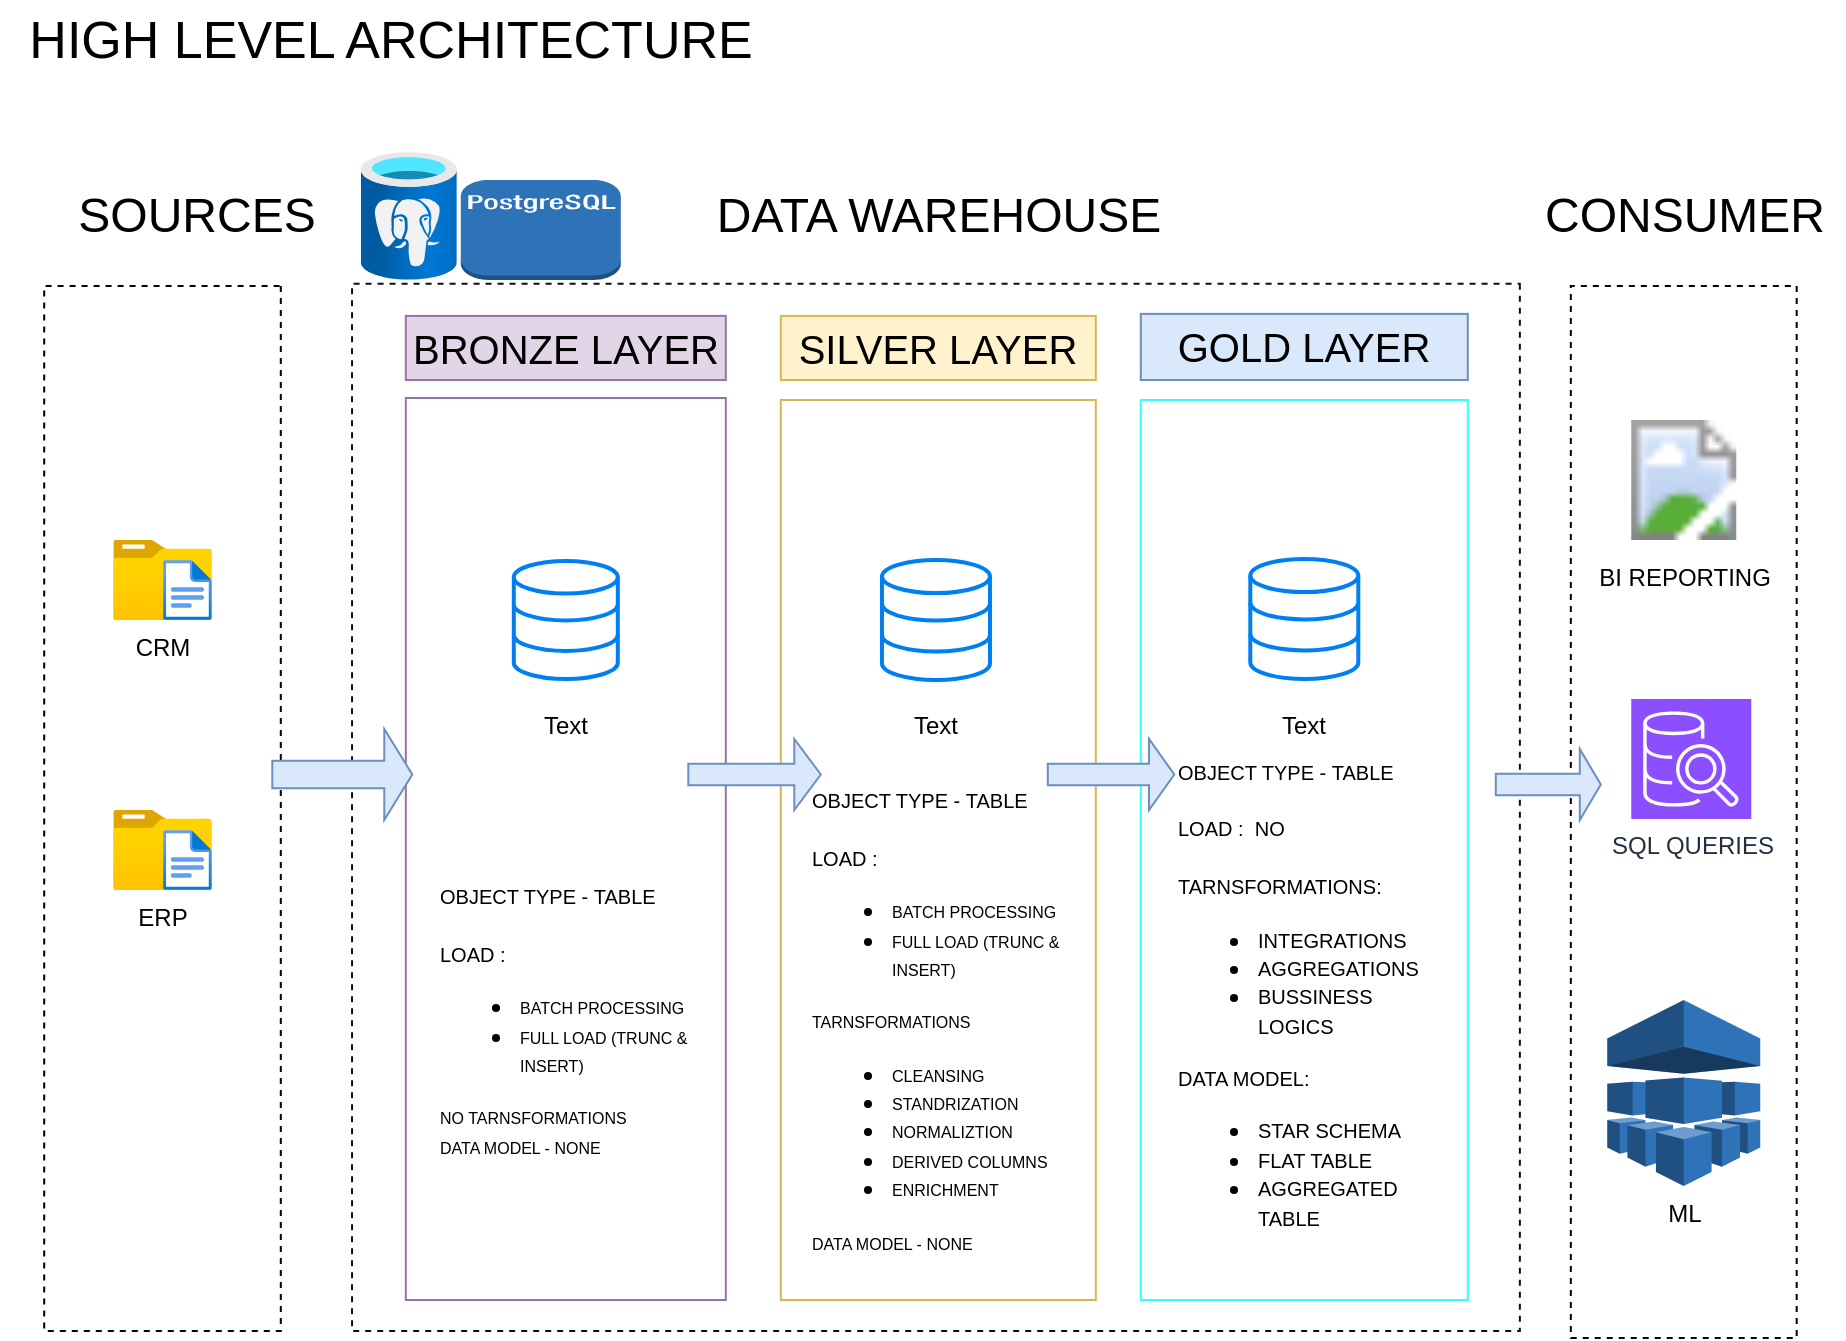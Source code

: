 <mxfile version="28.1.2">
  <diagram name="Page-1" id="vXVIEtXpuklljkdBr5-8">
    <mxGraphModel dx="3072" dy="3127" grid="1" gridSize="10" guides="1" tooltips="1" connect="1" arrows="1" fold="1" page="1" pageScale="1" pageWidth="1100" pageHeight="850" math="0" shadow="0">
      <root>
        <mxCell id="0" />
        <mxCell id="1" parent="0" />
        <mxCell id="jaN7eDypnWauGgmfkwOd-1" value="&lt;font style=&quot;font-size: 26px;&quot;&gt;HIGH LEVEL ARCHITECTURE&lt;/font&gt;" style="text;html=1;align=center;verticalAlign=middle;resizable=0;points=[];autosize=1;strokeColor=none;fillColor=none;rounded=1;fontSize=20;" parent="1" vertex="1">
          <mxGeometry x="-2111.6" y="-2330" width="390" height="40" as="geometry" />
        </mxCell>
        <mxCell id="jaN7eDypnWauGgmfkwOd-2" value="" style="rounded=0;whiteSpace=wrap;html=1;rotation=90;fillColor=none;dashed=1;strokeColor=#000000;fontColor=#0E0E0E;" parent="1" vertex="1">
          <mxGeometry x="-2292" y="-1984.95" width="522.5" height="118.3" as="geometry" />
        </mxCell>
        <mxCell id="jaN7eDypnWauGgmfkwOd-3" value="&lt;font style=&quot;font-size: 24px;&quot;&gt;SOURCES&lt;/font&gt;" style="text;html=1;align=center;verticalAlign=middle;resizable=0;points=[];autosize=1;fillColor=default;" parent="1" vertex="1">
          <mxGeometry x="-2084.1" y="-2242.05" width="140" height="40" as="geometry" />
        </mxCell>
        <mxCell id="jaN7eDypnWauGgmfkwOd-5" value="" style="rounded=0;whiteSpace=wrap;html=1;rotation=90;fillColor=none;dashed=1;strokeColor=#0E0E0E;" parent="1" vertex="1">
          <mxGeometry x="-1905.86" y="-2218.24" width="523.67" height="583.9" as="geometry" />
        </mxCell>
        <mxCell id="jaN7eDypnWauGgmfkwOd-6" value="" style="rounded=0;whiteSpace=wrap;html=1;rotation=90;fillColor=none;dashed=1;strokeColor=#000000;" parent="1" vertex="1">
          <mxGeometry x="-1533.13" y="-1980.51" width="526.02" height="112.95" as="geometry" />
        </mxCell>
        <mxCell id="jaN7eDypnWauGgmfkwOd-7" value="&lt;font style=&quot;font-size: 24px;&quot;&gt;CONSUMER&lt;/font&gt;" style="text;html=1;align=center;verticalAlign=middle;resizable=0;points=[];autosize=1;strokeColor=none;fillColor=default;" parent="1" vertex="1">
          <mxGeometry x="-1350.12" y="-2242.05" width="160" height="40" as="geometry" />
        </mxCell>
        <mxCell id="jaN7eDypnWauGgmfkwOd-8" value="&lt;font style=&quot;font-size: 24px;&quot;&gt;DATA WAREHOUSE&lt;/font&gt;" style="text;html=1;align=center;verticalAlign=middle;resizable=0;points=[];autosize=1;fillColor=default;" parent="1" vertex="1">
          <mxGeometry x="-1767.85" y="-2242.05" width="250" height="40" as="geometry" />
        </mxCell>
        <mxCell id="jaN7eDypnWauGgmfkwOd-9" value="&lt;font style=&quot;font-size: 20px;&quot;&gt;BRONZE LAYER&lt;/font&gt;" style="rounded=0;whiteSpace=wrap;html=1;fillColor=#e1d5e7;strokeColor=#9673a6;" parent="1" vertex="1">
          <mxGeometry x="-1909.1" y="-2172.05" width="160" height="32.05" as="geometry" />
        </mxCell>
        <mxCell id="jaN7eDypnWauGgmfkwOd-12" value="" style="rounded=0;whiteSpace=wrap;html=1;fillColor=none;strokeColor=#9673a6;" parent="1" vertex="1">
          <mxGeometry x="-1909.1" y="-2131" width="160" height="451" as="geometry" />
        </mxCell>
        <mxCell id="jaN7eDypnWauGgmfkwOd-16" value="&lt;div style=&quot;text-align: justify;&quot;&gt;&lt;br&gt;&lt;/div&gt;" style="rounded=0;whiteSpace=wrap;html=1;fillColor=none;strokeColor=#d6b656;align=center;" parent="1" vertex="1">
          <mxGeometry x="-1721.6" y="-2130" width="157.5" height="450" as="geometry" />
        </mxCell>
        <mxCell id="jaN7eDypnWauGgmfkwOd-17" value="&lt;font style=&quot;font-size: 20px;&quot;&gt;SILVER LAYER&lt;/font&gt;" style="rounded=0;whiteSpace=wrap;html=1;fillColor=#fff2cc;strokeColor=#d6b656;" parent="1" vertex="1">
          <mxGeometry x="-1721.6" y="-2172.05" width="157.5" height="32.05" as="geometry" />
        </mxCell>
        <mxCell id="jaN7eDypnWauGgmfkwOd-18" value="" style="rounded=0;whiteSpace=wrap;html=1;fillColor=none;strokeColor=#33FFFF;" parent="1" vertex="1">
          <mxGeometry x="-1541.6" y="-2130" width="163.5" height="450" as="geometry" />
        </mxCell>
        <mxCell id="jaN7eDypnWauGgmfkwOd-19" value="&lt;font style=&quot;font-size: 20px;&quot;&gt;GOLD LAYER&lt;/font&gt;" style="rounded=0;whiteSpace=wrap;html=1;fillColor=#dae8fc;strokeColor=#6c8ebf;" parent="1" vertex="1">
          <mxGeometry x="-1541.6" y="-2173.05" width="163.5" height="33.05" as="geometry" />
        </mxCell>
        <mxCell id="jaN7eDypnWauGgmfkwOd-25" value="CRM" style="image;aspect=fixed;html=1;points=[];align=center;fontSize=12;image=img/lib/azure2/general/Folder_Blank.svg;" parent="1" vertex="1">
          <mxGeometry x="-2055.4" y="-2060" width="49.29" height="40" as="geometry" />
        </mxCell>
        <mxCell id="jaN7eDypnWauGgmfkwOd-26" value="" style="image;aspect=fixed;html=1;points=[];align=center;fontSize=12;image=img/lib/azure2/general/File.svg;" parent="1" vertex="1">
          <mxGeometry x="-2030.46" y="-2050" width="24.35" height="30" as="geometry" />
        </mxCell>
        <mxCell id="jaN7eDypnWauGgmfkwOd-32" value="ERP" style="image;aspect=fixed;html=1;points=[];align=center;fontSize=12;image=img/lib/azure2/general/Folder_Blank.svg;" parent="1" vertex="1">
          <mxGeometry x="-2055.4" y="-1925" width="49.29" height="40" as="geometry" />
        </mxCell>
        <mxCell id="jaN7eDypnWauGgmfkwOd-33" value="" style="image;aspect=fixed;html=1;points=[];align=center;fontSize=12;image=img/lib/azure2/general/File.svg;" parent="1" vertex="1">
          <mxGeometry x="-2030.46" y="-1915" width="24.35" height="30" as="geometry" />
        </mxCell>
        <mxCell id="jaN7eDypnWauGgmfkwOd-36" value="" style="html=1;verticalLabelPosition=bottom;align=center;labelBackgroundColor=#ffffff;verticalAlign=top;strokeWidth=2;strokeColor=#0080F0;shadow=0;dashed=0;shape=mxgraph.ios7.icons.data;" parent="1" vertex="1">
          <mxGeometry x="-1855.1" y="-2049.5" width="52" height="59" as="geometry" />
        </mxCell>
        <mxCell id="jaN7eDypnWauGgmfkwOd-37" value="" style="html=1;verticalLabelPosition=bottom;align=center;labelBackgroundColor=#ffffff;verticalAlign=top;strokeWidth=2;strokeColor=#0080F0;shadow=0;dashed=0;shape=mxgraph.ios7.icons.data;" parent="1" vertex="1">
          <mxGeometry x="-1671.01" y="-2050" width="54" height="60" as="geometry" />
        </mxCell>
        <mxCell id="jaN7eDypnWauGgmfkwOd-38" value="" style="html=1;verticalLabelPosition=bottom;align=center;labelBackgroundColor=#ffffff;verticalAlign=top;strokeWidth=2;strokeColor=#0080F0;shadow=0;dashed=0;shape=mxgraph.ios7.icons.data;" parent="1" vertex="1">
          <mxGeometry x="-1486.85" y="-2050.5" width="54" height="60" as="geometry" />
        </mxCell>
        <mxCell id="jaN7eDypnWauGgmfkwOd-40" value="" style="shape=singleArrow;whiteSpace=wrap;html=1;fillColor=#dae8fc;strokeColor=#6c8ebf;" parent="1" vertex="1">
          <mxGeometry x="-1975.86" y="-1965.5" width="70" height="45.5" as="geometry" />
        </mxCell>
        <mxCell id="jaN7eDypnWauGgmfkwOd-41" value="" style="shape=singleArrow;whiteSpace=wrap;html=1;fillColor=#dae8fc;strokeColor=#6c8ebf;" parent="1" vertex="1">
          <mxGeometry x="-1767.85" y="-1960.5" width="66.25" height="35.5" as="geometry" />
        </mxCell>
        <mxCell id="jaN7eDypnWauGgmfkwOd-42" value="" style="shape=singleArrow;whiteSpace=wrap;html=1;fillColor=#dae8fc;strokeColor=#6c8ebf;" parent="1" vertex="1">
          <mxGeometry x="-1588.1" y="-1960.5" width="63.25" height="35.5" as="geometry" />
        </mxCell>
        <mxCell id="jaN7eDypnWauGgmfkwOd-43" value="" style="shape=singleArrow;whiteSpace=wrap;html=1;fillColor=#dae8fc;strokeColor=#6c8ebf;" parent="1" vertex="1">
          <mxGeometry x="-1364.1" y="-1955.5" width="52.5" height="35.5" as="geometry" />
        </mxCell>
        <mxCell id="jaN7eDypnWauGgmfkwOd-45" value="&lt;font style=&quot;font-size: 10px;&quot;&gt;OBJECT TYPE -&amp;nbsp;&lt;span style=&quot;background-color: transparent; color: light-dark(rgb(0, 0, 0), rgb(255, 255, 255));&quot;&gt;TABLE&lt;/span&gt;&lt;/font&gt;&lt;div&gt;&lt;font style=&quot;font-size: 10px;&quot;&gt;&lt;span style=&quot;background-color: transparent; color: light-dark(rgb(0, 0, 0), rgb(255, 255, 255));&quot;&gt;&lt;br&gt;&lt;/span&gt;&lt;/font&gt;&lt;/div&gt;&lt;div&gt;&lt;font style=&quot;&quot;&gt;&lt;span style=&quot;background-color: transparent; color: light-dark(rgb(0, 0, 0), rgb(255, 255, 255));&quot;&gt;&lt;span style=&quot;font-size: 10px;&quot;&gt;LOAD :&amp;nbsp;&lt;/span&gt;&lt;br&gt;&lt;ul style=&quot;&quot;&gt;&lt;li style=&quot;&quot;&gt;&lt;font style=&quot;font-size: 8px;&quot;&gt;&lt;span style=&quot;background-color: transparent; color: light-dark(rgb(0, 0, 0), rgb(255, 255, 255));&quot;&gt;BATCH PROCESSING&lt;/span&gt;&lt;/font&gt;&lt;/li&gt;&lt;li style=&quot;&quot;&gt;&lt;font style=&quot;font-size: 8px;&quot;&gt;&lt;span style=&quot;background-color: transparent; color: light-dark(rgb(0, 0, 0), rgb(255, 255, 255));&quot;&gt;FULL LOAD (TRUNC &amp;amp; INSERT)&lt;/span&gt;&lt;/font&gt;&lt;/li&gt;&lt;/ul&gt;&lt;div&gt;&lt;span style=&quot;font-size: 8px;&quot;&gt;NO TARNSFORMATIONS&lt;/span&gt;&lt;/div&gt;&lt;div&gt;&lt;span style=&quot;font-size: 8px;&quot;&gt;DATA MODEL - NONE&lt;/span&gt;&lt;/div&gt;&lt;/span&gt;&lt;/font&gt;&lt;/div&gt;" style="text;html=1;align=left;verticalAlign=middle;whiteSpace=wrap;rounded=0;" parent="1" vertex="1">
          <mxGeometry x="-1894.1" y="-1950" width="130" height="260" as="geometry" />
        </mxCell>
        <mxCell id="jaN7eDypnWauGgmfkwOd-47" value="&lt;font style=&quot;font-size: 10px;&quot;&gt;OBJECT TYPE -&amp;nbsp;&lt;span style=&quot;background-color: transparent; color: light-dark(rgb(0, 0, 0), rgb(255, 255, 255));&quot;&gt;TABLE&lt;/span&gt;&lt;/font&gt;&lt;div&gt;&lt;font style=&quot;font-size: 10px;&quot;&gt;&lt;span style=&quot;background-color: transparent; color: light-dark(rgb(0, 0, 0), rgb(255, 255, 255));&quot;&gt;&lt;br&gt;&lt;/span&gt;&lt;/font&gt;&lt;/div&gt;&lt;div&gt;&lt;font style=&quot;&quot;&gt;&lt;span style=&quot;background-color: transparent; color: light-dark(rgb(0, 0, 0), rgb(255, 255, 255));&quot;&gt;&lt;span style=&quot;font-size: 10px;&quot;&gt;LOAD :&amp;nbsp; NO&lt;br&gt;&lt;br&gt;TARNSFORMATIONS:&lt;/span&gt;&lt;/span&gt;&lt;/font&gt;&lt;/div&gt;&lt;div&gt;&lt;ul&gt;&lt;li&gt;&lt;font style=&quot;&quot;&gt;&lt;span style=&quot;background-color: transparent; color: light-dark(rgb(0, 0, 0), rgb(255, 255, 255));&quot;&gt;&lt;span style=&quot;font-size: 10px;&quot;&gt;INTEGRATIONS&lt;/span&gt;&lt;/span&gt;&lt;/font&gt;&lt;/li&gt;&lt;li&gt;&lt;font style=&quot;&quot;&gt;&lt;span style=&quot;background-color: transparent; color: light-dark(rgb(0, 0, 0), rgb(255, 255, 255));&quot;&gt;&lt;span style=&quot;font-size: 10px;&quot;&gt;AGGREGATIONS&lt;/span&gt;&lt;/span&gt;&lt;/font&gt;&lt;/li&gt;&lt;li&gt;&lt;font style=&quot;&quot;&gt;&lt;span style=&quot;background-color: transparent; color: light-dark(rgb(0, 0, 0), rgb(255, 255, 255));&quot;&gt;&lt;span style=&quot;font-size: 10px;&quot;&gt;BUSSINESS LOGICS&lt;/span&gt;&lt;/span&gt;&lt;/font&gt;&lt;/li&gt;&lt;/ul&gt;&lt;div&gt;&lt;span style=&quot;font-size: 10px;&quot;&gt;DATA MODEL:&lt;/span&gt;&lt;/div&gt;&lt;div&gt;&lt;ul&gt;&lt;li&gt;&lt;span style=&quot;font-size: 10px;&quot;&gt;STAR SCHEMA&lt;/span&gt;&lt;/li&gt;&lt;li&gt;&lt;span style=&quot;font-size: 10px;&quot;&gt;FLAT TABLE&lt;/span&gt;&lt;/li&gt;&lt;li&gt;&lt;span style=&quot;font-size: 10px;&quot;&gt;AGGREGATED TABLE&lt;/span&gt;&lt;/li&gt;&lt;/ul&gt;&lt;/div&gt;&lt;font style=&quot;&quot;&gt;&lt;span style=&quot;background-color: transparent; color: light-dark(rgb(0, 0, 0), rgb(255, 255, 255));&quot;&gt;&lt;div&gt;&lt;span style=&quot;font-size: 8px;&quot;&gt;&lt;br&gt;&lt;/span&gt;&lt;/div&gt;&lt;/span&gt;&lt;/font&gt;&lt;/div&gt;" style="text;html=1;align=left;verticalAlign=middle;whiteSpace=wrap;rounded=0;" parent="1" vertex="1">
          <mxGeometry x="-1524.85" y="-1950" width="130" height="260" as="geometry" />
        </mxCell>
        <mxCell id="jaN7eDypnWauGgmfkwOd-48" value="&lt;font style=&quot;font-size: 10px;&quot;&gt;OBJECT TYPE -&amp;nbsp;&lt;span style=&quot;background-color: transparent; color: light-dark(rgb(0, 0, 0), rgb(255, 255, 255));&quot;&gt;TABLE&lt;/span&gt;&lt;/font&gt;&lt;div&gt;&lt;font style=&quot;font-size: 10px;&quot;&gt;&lt;span style=&quot;background-color: transparent; color: light-dark(rgb(0, 0, 0), rgb(255, 255, 255));&quot;&gt;&lt;br&gt;&lt;/span&gt;&lt;/font&gt;&lt;/div&gt;&lt;div&gt;&lt;font style=&quot;&quot;&gt;&lt;span style=&quot;background-color: transparent; color: light-dark(rgb(0, 0, 0), rgb(255, 255, 255));&quot;&gt;&lt;span style=&quot;font-size: 10px;&quot;&gt;LOAD :&amp;nbsp;&lt;/span&gt;&lt;br&gt;&lt;ul style=&quot;&quot;&gt;&lt;li style=&quot;&quot;&gt;&lt;font style=&quot;font-size: 8px;&quot;&gt;&lt;span style=&quot;background-color: transparent; color: light-dark(rgb(0, 0, 0), rgb(255, 255, 255));&quot;&gt;BATCH PROCESSING&lt;/span&gt;&lt;/font&gt;&lt;/li&gt;&lt;li style=&quot;&quot;&gt;&lt;font style=&quot;font-size: 8px;&quot;&gt;&lt;span style=&quot;background-color: transparent; color: light-dark(rgb(0, 0, 0), rgb(255, 255, 255));&quot;&gt;FULL LOAD (TRUNC &amp;amp; INSERT)&lt;/span&gt;&lt;/font&gt;&lt;/li&gt;&lt;/ul&gt;&lt;div&gt;&lt;span style=&quot;font-size: 8px;&quot;&gt;TARNSFORMATIONS&lt;/span&gt;&lt;/div&gt;&lt;div&gt;&lt;ul&gt;&lt;li&gt;&lt;span style=&quot;font-size: 8px;&quot;&gt;CLEANSING&lt;/span&gt;&lt;/li&gt;&lt;li&gt;&lt;span style=&quot;font-size: 8px;&quot;&gt;STANDRIZATION&lt;/span&gt;&lt;/li&gt;&lt;li&gt;&lt;span style=&quot;font-size: 8px;&quot;&gt;NORMALIZTION&lt;/span&gt;&lt;/li&gt;&lt;li&gt;&lt;span style=&quot;font-size: 8px;&quot;&gt;DERIVED COLUMNS&lt;/span&gt;&lt;/li&gt;&lt;li&gt;&lt;span style=&quot;font-size: 8px;&quot;&gt;ENRICHMENT&lt;/span&gt;&lt;/li&gt;&lt;/ul&gt;&lt;/div&gt;&lt;div&gt;&lt;span style=&quot;font-size: 8px;&quot;&gt;DATA MODEL - NONE&lt;/span&gt;&lt;/div&gt;&lt;/span&gt;&lt;/font&gt;&lt;/div&gt;" style="text;html=1;align=left;verticalAlign=middle;whiteSpace=wrap;rounded=0;" parent="1" vertex="1">
          <mxGeometry x="-1707.85" y="-1950" width="130" height="260" as="geometry" />
        </mxCell>
        <mxCell id="jaN7eDypnWauGgmfkwOd-50" value="Text" style="text;html=1;align=center;verticalAlign=middle;whiteSpace=wrap;rounded=0;" parent="1" vertex="1">
          <mxGeometry x="-1859.1" y="-1982.05" width="60" height="30" as="geometry" />
        </mxCell>
        <mxCell id="jaN7eDypnWauGgmfkwOd-51" value="Text" style="text;html=1;align=center;verticalAlign=middle;whiteSpace=wrap;rounded=0;" parent="1" vertex="1">
          <mxGeometry x="-1674.01" y="-1982.05" width="60" height="30" as="geometry" />
        </mxCell>
        <mxCell id="jaN7eDypnWauGgmfkwOd-52" value="Text" style="text;html=1;align=center;verticalAlign=middle;whiteSpace=wrap;rounded=0;" parent="1" vertex="1">
          <mxGeometry x="-1489.85" y="-1982.05" width="60" height="30" as="geometry" />
        </mxCell>
        <mxCell id="jaN7eDypnWauGgmfkwOd-54" value="BI REPORTING" style="image;aspect=fixed;html=1;points=[];align=center;fontSize=12;image=img/lib/azure2/power_platform/PowerBI.svg;" parent="1" vertex="1">
          <mxGeometry x="-1296.37" y="-2125" width="52.5" height="70" as="geometry" />
        </mxCell>
        <mxCell id="jaN7eDypnWauGgmfkwOd-55" value="SQL QUERIES" style="sketch=0;points=[[0,0,0],[0.25,0,0],[0.5,0,0],[0.75,0,0],[1,0,0],[0,1,0],[0.25,1,0],[0.5,1,0],[0.75,1,0],[1,1,0],[0,0.25,0],[0,0.5,0],[0,0.75,0],[1,0.25,0],[1,0.5,0],[1,0.75,0]];outlineConnect=0;fontColor=#232F3E;fillColor=#8C4FFF;strokeColor=#ffffff;dashed=0;verticalLabelPosition=bottom;verticalAlign=top;align=center;html=1;fontSize=12;fontStyle=0;aspect=fixed;shape=mxgraph.aws4.resourceIcon;resIcon=mxgraph.aws4.sql_workbench;" parent="1" vertex="1">
          <mxGeometry x="-1296.37" y="-1980.51" width="60" height="60" as="geometry" />
        </mxCell>
        <mxCell id="jaN7eDypnWauGgmfkwOd-58" value="ML" style="outlineConnect=0;dashed=0;verticalLabelPosition=bottom;verticalAlign=top;align=center;html=1;shape=mxgraph.aws3.machine_learning;fillColor=#2E73B8;gradientColor=none;" parent="1" vertex="1">
          <mxGeometry x="-1308.37" y="-1830" width="76.5" height="93" as="geometry" />
        </mxCell>
        <mxCell id="jaN7eDypnWauGgmfkwOd-62" value="" style="image;aspect=fixed;html=1;points=[];align=center;fontSize=12;image=img/lib/azure2/databases/Azure_Database_PostgreSQL_Server.svg;" parent="1" vertex="1">
          <mxGeometry x="-1931.6" y="-2254.05" width="48" height="64" as="geometry" />
        </mxCell>
        <mxCell id="jaN7eDypnWauGgmfkwOd-64" value="" style="outlineConnect=0;dashed=0;verticalLabelPosition=bottom;verticalAlign=top;align=center;html=1;shape=mxgraph.aws3.postgre_sql_instance;fillColor=#2E73B8;gradientColor=none;" parent="1" vertex="1">
          <mxGeometry x="-1881.6" y="-2240" width="80" height="49.95" as="geometry" />
        </mxCell>
      </root>
    </mxGraphModel>
  </diagram>
</mxfile>
